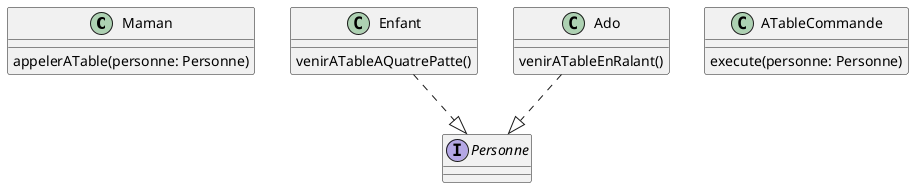 @startuml Command

class Maman {
    appelerATable(personne: Personne)
}

class Enfant {
    venirATableAQuatrePatte()
}

class Ado {
    venirATableEnRalant()
}

interface Personne

class ATableCommande {
    execute(personne: Personne)
}

Enfant..|>Personne
Ado..|>Personne
@enduml